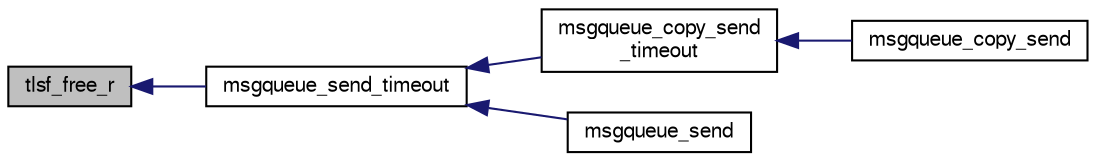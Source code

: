 digraph "tlsf_free_r"
{
  edge [fontname="FreeSans",fontsize="10",labelfontname="FreeSans",labelfontsize="10"];
  node [fontname="FreeSans",fontsize="10",shape=record];
  rankdir="LR";
  Node1 [label="tlsf_free_r",height=0.2,width=0.4,color="black", fillcolor="grey75", style="filled", fontcolor="black"];
  Node1 -> Node2 [dir="back",color="midnightblue",fontsize="10",style="solid",fontname="FreeSans"];
  Node2 [label="msgqueue_send_timeout",height=0.2,width=0.4,color="black", fillcolor="white", style="filled",URL="$msg__queue_8h.html#aa9c85548b02609202975402ff7efcd64",tooltip="send a buffer previously allocated by msgqueue_malloc_before_send "];
  Node2 -> Node3 [dir="back",color="midnightblue",fontsize="10",style="solid",fontname="FreeSans"];
  Node3 [label="msgqueue_copy_send\l_timeout",height=0.2,width=0.4,color="black", fillcolor="white", style="filled",URL="$msg__queue_8h.html#aac728799fec55bd850be4fbc674628a9",tooltip="send a buffer NOT previously allocated "];
  Node3 -> Node4 [dir="back",color="midnightblue",fontsize="10",style="solid",fontname="FreeSans"];
  Node4 [label="msgqueue_copy_send",height=0.2,width=0.4,color="black", fillcolor="white", style="filled",URL="$msg__queue_8h.html#ab8e38447d739bbdfab151c413e813070",tooltip="send a buffer NOT previously allocated "];
  Node2 -> Node5 [dir="back",color="midnightblue",fontsize="10",style="solid",fontname="FreeSans"];
  Node5 [label="msgqueue_send",height=0.2,width=0.4,color="black", fillcolor="white", style="filled",URL="$msg__queue_8h.html#a6b457b8a24d51625e782035fe54622a7",tooltip="send a buffer previously allocated by msgqueue_malloc_before_send "];
}
